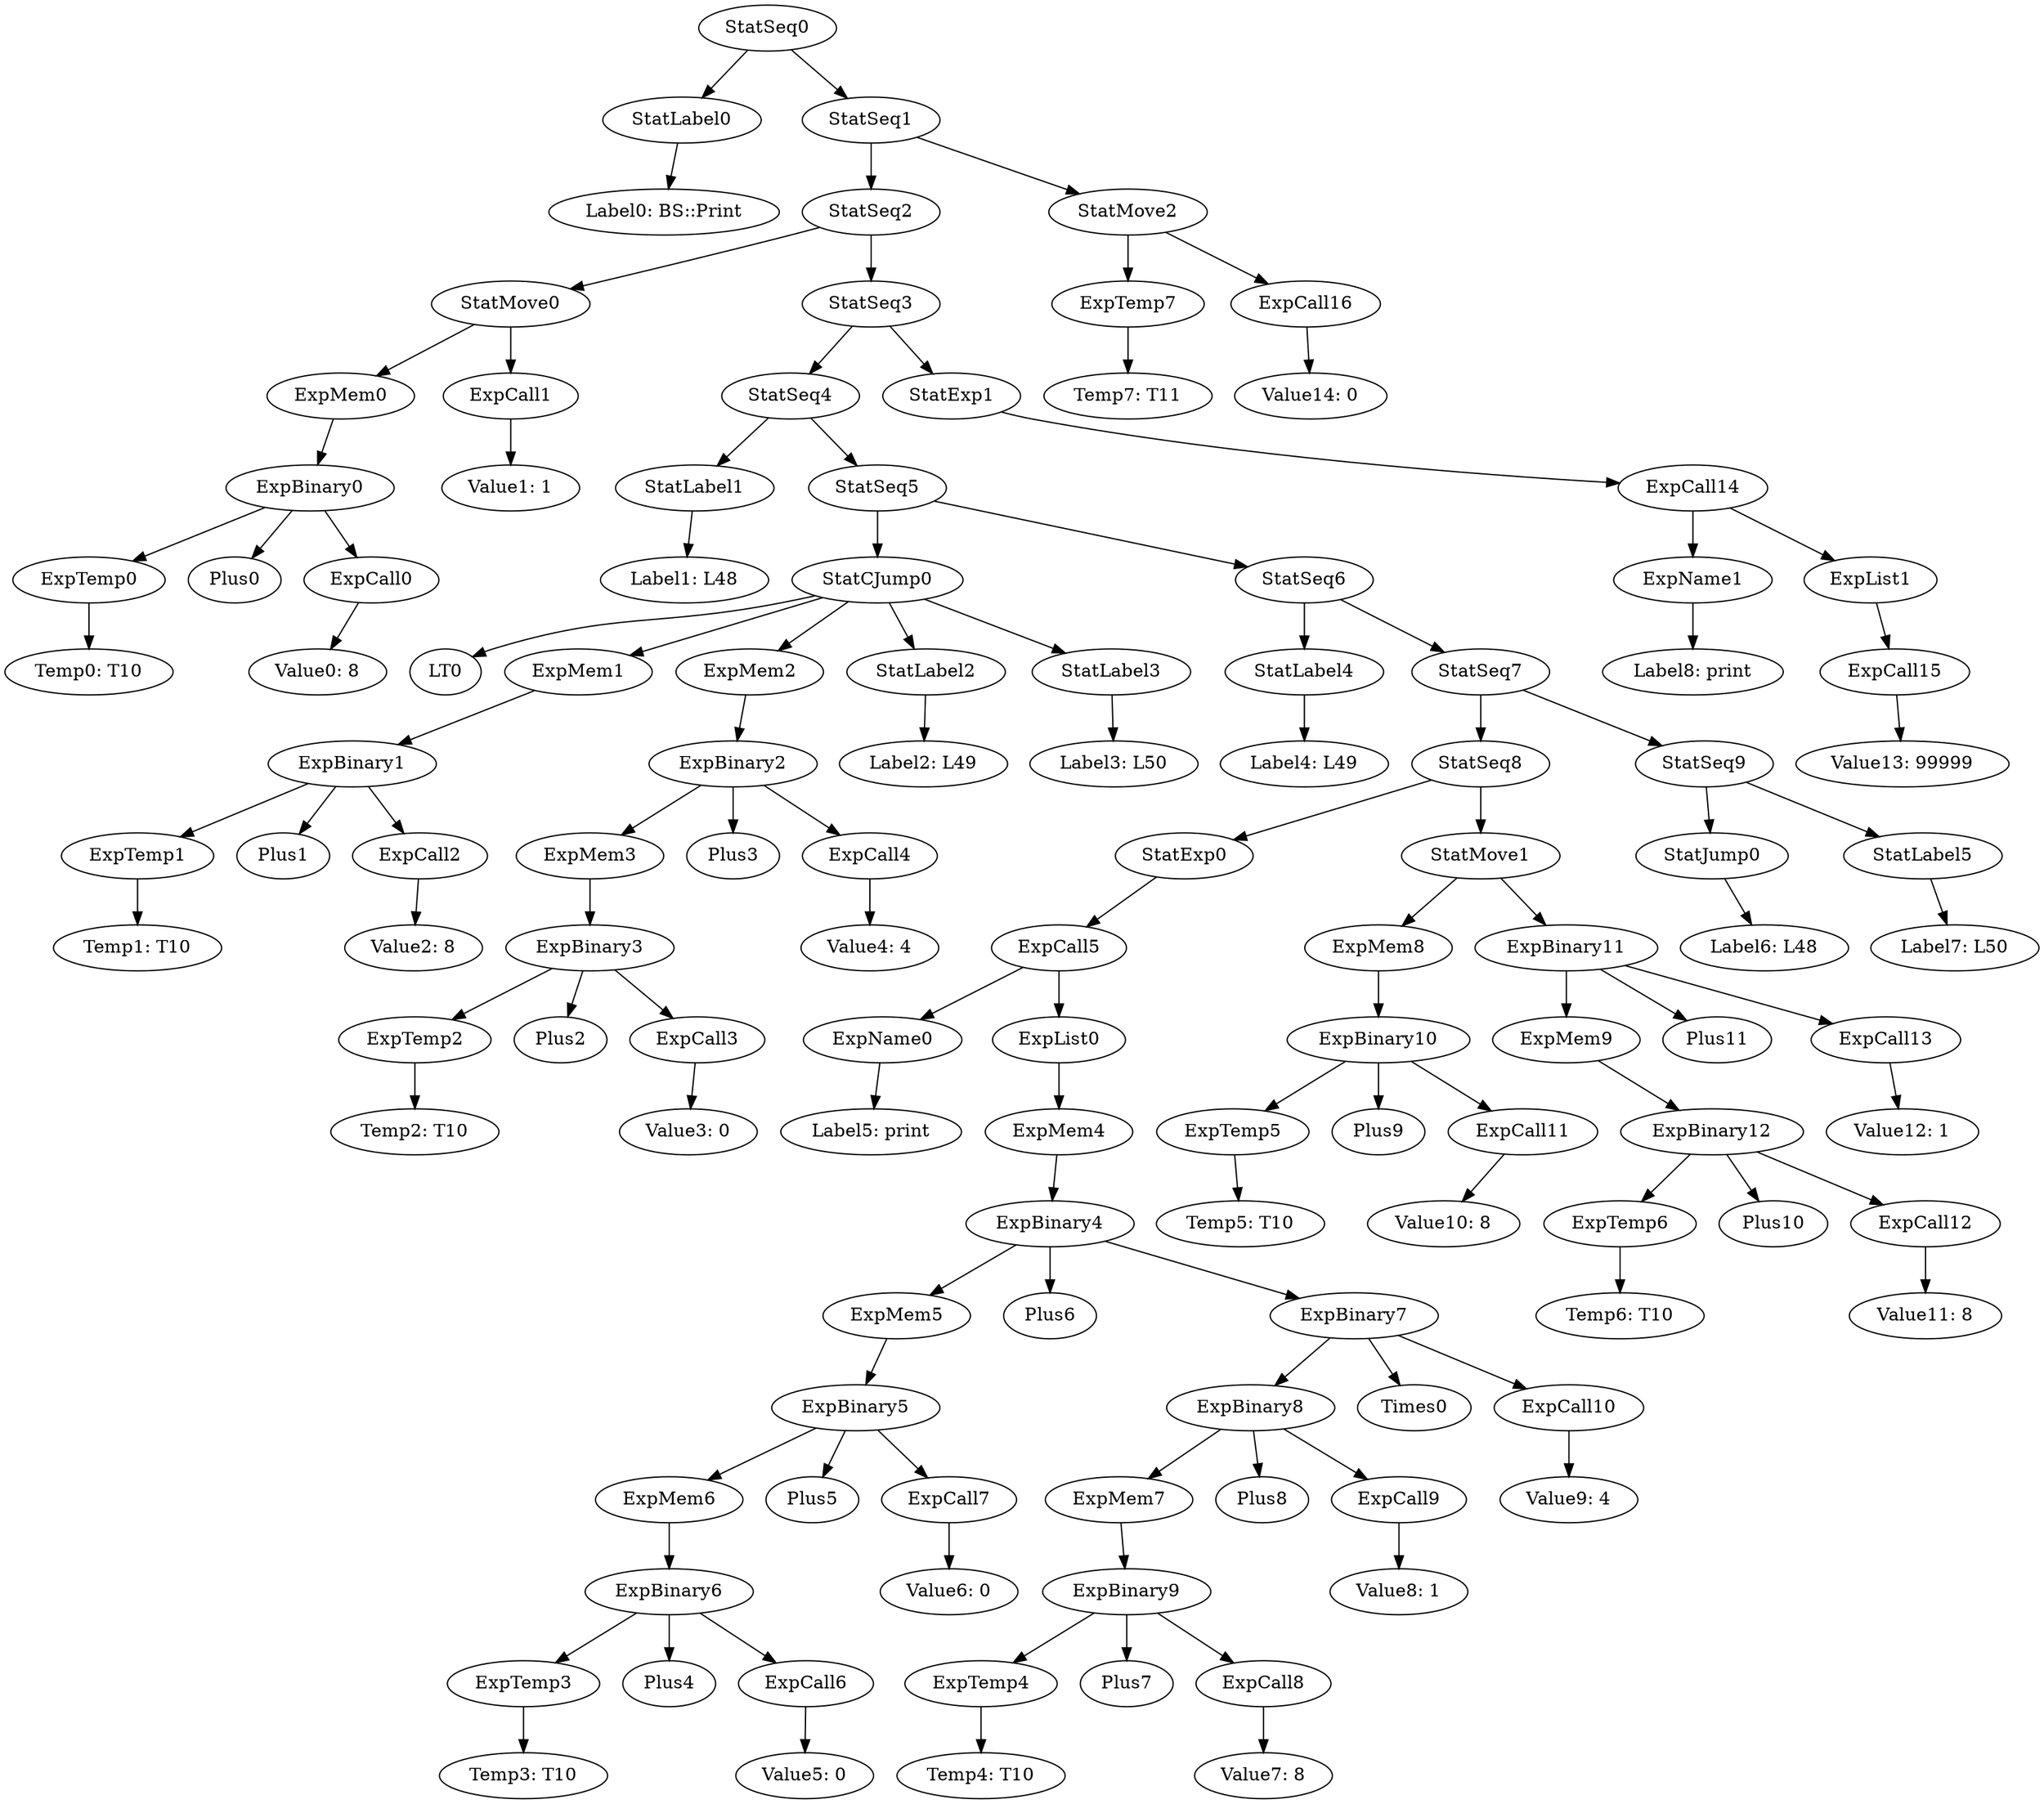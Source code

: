 digraph {
	ordering = out;
	ExpCall16 -> "Value14: 0";
	StatMove2 -> ExpTemp7;
	StatMove2 -> ExpCall16;
	ExpCall15 -> "Value13: 99999";
	ExpCall14 -> ExpName1;
	ExpCall14 -> ExpList1;
	ExpName1 -> "Label8: print";
	ExpCall12 -> "Value11: 8";
	StatSeq7 -> StatSeq8;
	StatSeq7 -> StatSeq9;
	ExpBinary12 -> ExpTemp6;
	ExpBinary12 -> Plus10;
	ExpBinary12 -> ExpCall12;
	ExpTemp6 -> "Temp6: T10";
	StatMove1 -> ExpMem8;
	StatMove1 -> ExpBinary11;
	StatSeq1 -> StatSeq2;
	StatSeq1 -> StatMove2;
	ExpMem8 -> ExpBinary10;
	ExpCall11 -> "Value10: 8";
	ExpBinary10 -> ExpTemp5;
	ExpBinary10 -> Plus9;
	ExpBinary10 -> ExpCall11;
	StatLabel5 -> "Label7: L50";
	ExpTemp5 -> "Temp5: T10";
	ExpMem4 -> ExpBinary4;
	ExpCall5 -> ExpName0;
	ExpCall5 -> ExpList0;
	ExpTemp2 -> "Temp2: T10";
	ExpMem9 -> ExpBinary12;
	ExpMem1 -> ExpBinary1;
	ExpTemp1 -> "Temp1: T10";
	StatExp0 -> ExpCall5;
	StatSeq0 -> StatLabel0;
	StatSeq0 -> StatSeq1;
	ExpCall13 -> "Value12: 1";
	ExpBinary7 -> ExpBinary8;
	ExpBinary7 -> Times0;
	ExpBinary7 -> ExpCall10;
	ExpList0 -> ExpMem4;
	StatCJump0 -> LT0;
	StatCJump0 -> ExpMem1;
	StatCJump0 -> ExpMem2;
	StatCJump0 -> StatLabel2;
	StatCJump0 -> StatLabel3;
	ExpBinary0 -> ExpTemp0;
	ExpBinary0 -> Plus0;
	ExpBinary0 -> ExpCall0;
	StatExp1 -> ExpCall14;
	ExpCall2 -> "Value2: 8";
	ExpCall7 -> "Value6: 0";
	StatSeq4 -> StatLabel1;
	StatSeq4 -> StatSeq5;
	StatSeq9 -> StatJump0;
	StatSeq9 -> StatLabel5;
	ExpCall0 -> "Value0: 8";
	StatLabel1 -> "Label1: L48";
	ExpMem2 -> ExpBinary2;
	StatMove0 -> ExpMem0;
	StatMove0 -> ExpCall1;
	StatJump0 -> "Label6: L48";
	ExpCall1 -> "Value1: 1";
	ExpBinary3 -> ExpTemp2;
	ExpBinary3 -> Plus2;
	ExpBinary3 -> ExpCall3;
	ExpTemp7 -> "Temp7: T11";
	ExpTemp0 -> "Temp0: T10";
	StatSeq5 -> StatCJump0;
	StatSeq5 -> StatSeq6;
	StatLabel4 -> "Label4: L49";
	StatSeq3 -> StatSeq4;
	StatSeq3 -> StatExp1;
	ExpMem7 -> ExpBinary9;
	ExpMem5 -> ExpBinary5;
	StatLabel0 -> "Label0: BS::Print";
	ExpBinary2 -> ExpMem3;
	ExpBinary2 -> Plus3;
	ExpBinary2 -> ExpCall4;
	ExpMem3 -> ExpBinary3;
	ExpCall9 -> "Value8: 1";
	ExpList1 -> ExpCall15;
	ExpCall3 -> "Value3: 0";
	ExpBinary1 -> ExpTemp1;
	ExpBinary1 -> Plus1;
	ExpBinary1 -> ExpCall2;
	ExpCall8 -> "Value7: 8";
	ExpMem0 -> ExpBinary0;
	ExpBinary6 -> ExpTemp3;
	ExpBinary6 -> Plus4;
	ExpBinary6 -> ExpCall6;
	StatSeq2 -> StatMove0;
	StatSeq2 -> StatSeq3;
	ExpCall4 -> "Value4: 4";
	StatLabel2 -> "Label2: L49";
	StatLabel3 -> "Label3: L50";
	ExpBinary8 -> ExpMem7;
	ExpBinary8 -> Plus8;
	ExpBinary8 -> ExpCall9;
	StatSeq6 -> StatLabel4;
	StatSeq6 -> StatSeq7;
	StatSeq8 -> StatExp0;
	StatSeq8 -> StatMove1;
	ExpTemp3 -> "Temp3: T10";
	ExpCall10 -> "Value9: 4";
	ExpName0 -> "Label5: print";
	ExpCall6 -> "Value5: 0";
	ExpBinary4 -> ExpMem5;
	ExpBinary4 -> Plus6;
	ExpBinary4 -> ExpBinary7;
	ExpMem6 -> ExpBinary6;
	ExpBinary11 -> ExpMem9;
	ExpBinary11 -> Plus11;
	ExpBinary11 -> ExpCall13;
	ExpBinary5 -> ExpMem6;
	ExpBinary5 -> Plus5;
	ExpBinary5 -> ExpCall7;
	ExpTemp4 -> "Temp4: T10";
	ExpBinary9 -> ExpTemp4;
	ExpBinary9 -> Plus7;
	ExpBinary9 -> ExpCall8;
}

